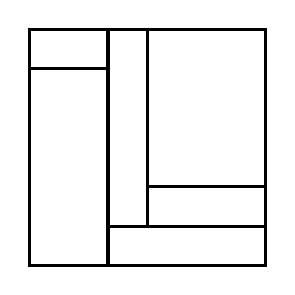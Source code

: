 \begin{tikzpicture}[very thick, scale=.5]
    \draw (0,5) rectangle (2,6);
    \draw (0,0) rectangle (2,5);
    \draw (2,1) rectangle (3,6);
    \draw (3,2) rectangle (6,6);
    \draw (3,1) rectangle (6,2);
    \draw (2,0) rectangle (6,1);
\end{tikzpicture}
